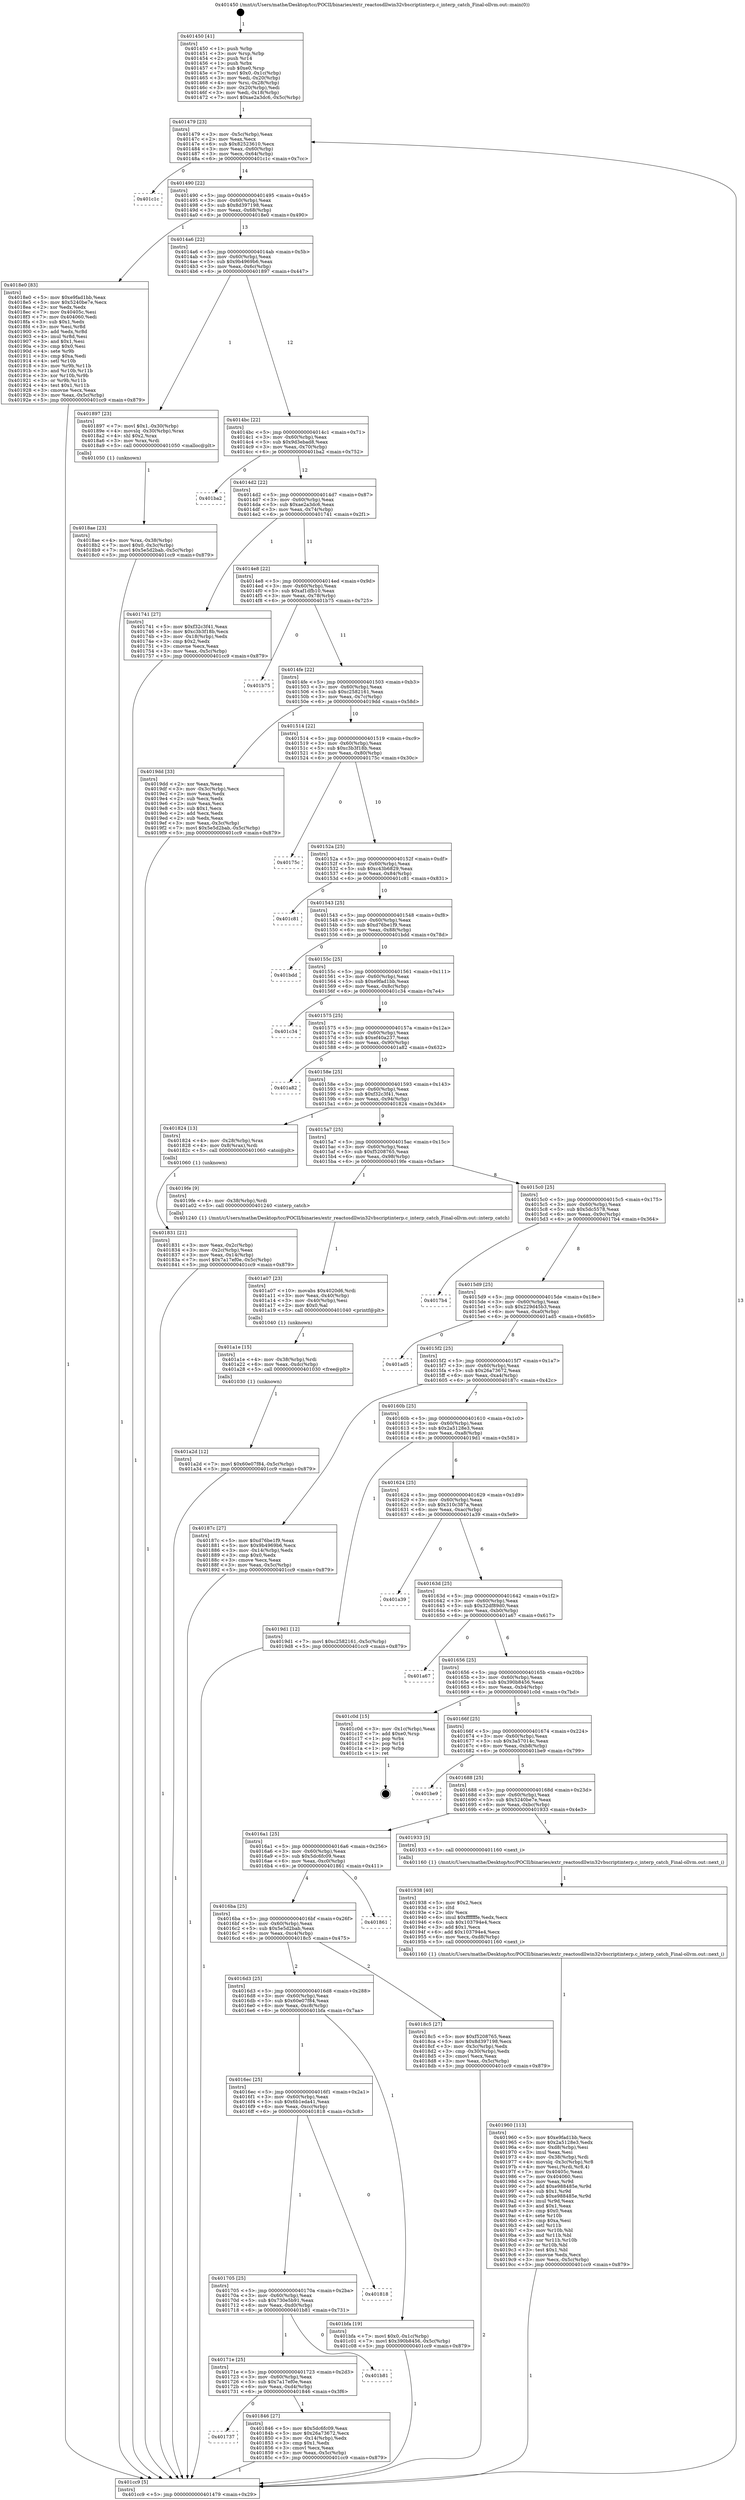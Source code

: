 digraph "0x401450" {
  label = "0x401450 (/mnt/c/Users/mathe/Desktop/tcc/POCII/binaries/extr_reactosdllwin32vbscriptinterp.c_interp_catch_Final-ollvm.out::main(0))"
  labelloc = "t"
  node[shape=record]

  Entry [label="",width=0.3,height=0.3,shape=circle,fillcolor=black,style=filled]
  "0x401479" [label="{
     0x401479 [23]\l
     | [instrs]\l
     &nbsp;&nbsp;0x401479 \<+3\>: mov -0x5c(%rbp),%eax\l
     &nbsp;&nbsp;0x40147c \<+2\>: mov %eax,%ecx\l
     &nbsp;&nbsp;0x40147e \<+6\>: sub $0x82523610,%ecx\l
     &nbsp;&nbsp;0x401484 \<+3\>: mov %eax,-0x60(%rbp)\l
     &nbsp;&nbsp;0x401487 \<+3\>: mov %ecx,-0x64(%rbp)\l
     &nbsp;&nbsp;0x40148a \<+6\>: je 0000000000401c1c \<main+0x7cc\>\l
  }"]
  "0x401c1c" [label="{
     0x401c1c\l
  }", style=dashed]
  "0x401490" [label="{
     0x401490 [22]\l
     | [instrs]\l
     &nbsp;&nbsp;0x401490 \<+5\>: jmp 0000000000401495 \<main+0x45\>\l
     &nbsp;&nbsp;0x401495 \<+3\>: mov -0x60(%rbp),%eax\l
     &nbsp;&nbsp;0x401498 \<+5\>: sub $0x8d397198,%eax\l
     &nbsp;&nbsp;0x40149d \<+3\>: mov %eax,-0x68(%rbp)\l
     &nbsp;&nbsp;0x4014a0 \<+6\>: je 00000000004018e0 \<main+0x490\>\l
  }"]
  Exit [label="",width=0.3,height=0.3,shape=circle,fillcolor=black,style=filled,peripheries=2]
  "0x4018e0" [label="{
     0x4018e0 [83]\l
     | [instrs]\l
     &nbsp;&nbsp;0x4018e0 \<+5\>: mov $0xe9fad1bb,%eax\l
     &nbsp;&nbsp;0x4018e5 \<+5\>: mov $0x5240be7e,%ecx\l
     &nbsp;&nbsp;0x4018ea \<+2\>: xor %edx,%edx\l
     &nbsp;&nbsp;0x4018ec \<+7\>: mov 0x40405c,%esi\l
     &nbsp;&nbsp;0x4018f3 \<+7\>: mov 0x404060,%edi\l
     &nbsp;&nbsp;0x4018fa \<+3\>: sub $0x1,%edx\l
     &nbsp;&nbsp;0x4018fd \<+3\>: mov %esi,%r8d\l
     &nbsp;&nbsp;0x401900 \<+3\>: add %edx,%r8d\l
     &nbsp;&nbsp;0x401903 \<+4\>: imul %r8d,%esi\l
     &nbsp;&nbsp;0x401907 \<+3\>: and $0x1,%esi\l
     &nbsp;&nbsp;0x40190a \<+3\>: cmp $0x0,%esi\l
     &nbsp;&nbsp;0x40190d \<+4\>: sete %r9b\l
     &nbsp;&nbsp;0x401911 \<+3\>: cmp $0xa,%edi\l
     &nbsp;&nbsp;0x401914 \<+4\>: setl %r10b\l
     &nbsp;&nbsp;0x401918 \<+3\>: mov %r9b,%r11b\l
     &nbsp;&nbsp;0x40191b \<+3\>: and %r10b,%r11b\l
     &nbsp;&nbsp;0x40191e \<+3\>: xor %r10b,%r9b\l
     &nbsp;&nbsp;0x401921 \<+3\>: or %r9b,%r11b\l
     &nbsp;&nbsp;0x401924 \<+4\>: test $0x1,%r11b\l
     &nbsp;&nbsp;0x401928 \<+3\>: cmovne %ecx,%eax\l
     &nbsp;&nbsp;0x40192b \<+3\>: mov %eax,-0x5c(%rbp)\l
     &nbsp;&nbsp;0x40192e \<+5\>: jmp 0000000000401cc9 \<main+0x879\>\l
  }"]
  "0x4014a6" [label="{
     0x4014a6 [22]\l
     | [instrs]\l
     &nbsp;&nbsp;0x4014a6 \<+5\>: jmp 00000000004014ab \<main+0x5b\>\l
     &nbsp;&nbsp;0x4014ab \<+3\>: mov -0x60(%rbp),%eax\l
     &nbsp;&nbsp;0x4014ae \<+5\>: sub $0x9b4969b6,%eax\l
     &nbsp;&nbsp;0x4014b3 \<+3\>: mov %eax,-0x6c(%rbp)\l
     &nbsp;&nbsp;0x4014b6 \<+6\>: je 0000000000401897 \<main+0x447\>\l
  }"]
  "0x401a2d" [label="{
     0x401a2d [12]\l
     | [instrs]\l
     &nbsp;&nbsp;0x401a2d \<+7\>: movl $0x60e07f84,-0x5c(%rbp)\l
     &nbsp;&nbsp;0x401a34 \<+5\>: jmp 0000000000401cc9 \<main+0x879\>\l
  }"]
  "0x401897" [label="{
     0x401897 [23]\l
     | [instrs]\l
     &nbsp;&nbsp;0x401897 \<+7\>: movl $0x1,-0x30(%rbp)\l
     &nbsp;&nbsp;0x40189e \<+4\>: movslq -0x30(%rbp),%rax\l
     &nbsp;&nbsp;0x4018a2 \<+4\>: shl $0x2,%rax\l
     &nbsp;&nbsp;0x4018a6 \<+3\>: mov %rax,%rdi\l
     &nbsp;&nbsp;0x4018a9 \<+5\>: call 0000000000401050 \<malloc@plt\>\l
     | [calls]\l
     &nbsp;&nbsp;0x401050 \{1\} (unknown)\l
  }"]
  "0x4014bc" [label="{
     0x4014bc [22]\l
     | [instrs]\l
     &nbsp;&nbsp;0x4014bc \<+5\>: jmp 00000000004014c1 \<main+0x71\>\l
     &nbsp;&nbsp;0x4014c1 \<+3\>: mov -0x60(%rbp),%eax\l
     &nbsp;&nbsp;0x4014c4 \<+5\>: sub $0x9d3ebad8,%eax\l
     &nbsp;&nbsp;0x4014c9 \<+3\>: mov %eax,-0x70(%rbp)\l
     &nbsp;&nbsp;0x4014cc \<+6\>: je 0000000000401ba2 \<main+0x752\>\l
  }"]
  "0x401a1e" [label="{
     0x401a1e [15]\l
     | [instrs]\l
     &nbsp;&nbsp;0x401a1e \<+4\>: mov -0x38(%rbp),%rdi\l
     &nbsp;&nbsp;0x401a22 \<+6\>: mov %eax,-0xdc(%rbp)\l
     &nbsp;&nbsp;0x401a28 \<+5\>: call 0000000000401030 \<free@plt\>\l
     | [calls]\l
     &nbsp;&nbsp;0x401030 \{1\} (unknown)\l
  }"]
  "0x401ba2" [label="{
     0x401ba2\l
  }", style=dashed]
  "0x4014d2" [label="{
     0x4014d2 [22]\l
     | [instrs]\l
     &nbsp;&nbsp;0x4014d2 \<+5\>: jmp 00000000004014d7 \<main+0x87\>\l
     &nbsp;&nbsp;0x4014d7 \<+3\>: mov -0x60(%rbp),%eax\l
     &nbsp;&nbsp;0x4014da \<+5\>: sub $0xae2a3dc6,%eax\l
     &nbsp;&nbsp;0x4014df \<+3\>: mov %eax,-0x74(%rbp)\l
     &nbsp;&nbsp;0x4014e2 \<+6\>: je 0000000000401741 \<main+0x2f1\>\l
  }"]
  "0x401a07" [label="{
     0x401a07 [23]\l
     | [instrs]\l
     &nbsp;&nbsp;0x401a07 \<+10\>: movabs $0x4020d6,%rdi\l
     &nbsp;&nbsp;0x401a11 \<+3\>: mov %eax,-0x40(%rbp)\l
     &nbsp;&nbsp;0x401a14 \<+3\>: mov -0x40(%rbp),%esi\l
     &nbsp;&nbsp;0x401a17 \<+2\>: mov $0x0,%al\l
     &nbsp;&nbsp;0x401a19 \<+5\>: call 0000000000401040 \<printf@plt\>\l
     | [calls]\l
     &nbsp;&nbsp;0x401040 \{1\} (unknown)\l
  }"]
  "0x401741" [label="{
     0x401741 [27]\l
     | [instrs]\l
     &nbsp;&nbsp;0x401741 \<+5\>: mov $0xf32c3f41,%eax\l
     &nbsp;&nbsp;0x401746 \<+5\>: mov $0xc3b3f18b,%ecx\l
     &nbsp;&nbsp;0x40174b \<+3\>: mov -0x18(%rbp),%edx\l
     &nbsp;&nbsp;0x40174e \<+3\>: cmp $0x2,%edx\l
     &nbsp;&nbsp;0x401751 \<+3\>: cmovne %ecx,%eax\l
     &nbsp;&nbsp;0x401754 \<+3\>: mov %eax,-0x5c(%rbp)\l
     &nbsp;&nbsp;0x401757 \<+5\>: jmp 0000000000401cc9 \<main+0x879\>\l
  }"]
  "0x4014e8" [label="{
     0x4014e8 [22]\l
     | [instrs]\l
     &nbsp;&nbsp;0x4014e8 \<+5\>: jmp 00000000004014ed \<main+0x9d\>\l
     &nbsp;&nbsp;0x4014ed \<+3\>: mov -0x60(%rbp),%eax\l
     &nbsp;&nbsp;0x4014f0 \<+5\>: sub $0xaf1dfb10,%eax\l
     &nbsp;&nbsp;0x4014f5 \<+3\>: mov %eax,-0x78(%rbp)\l
     &nbsp;&nbsp;0x4014f8 \<+6\>: je 0000000000401b75 \<main+0x725\>\l
  }"]
  "0x401cc9" [label="{
     0x401cc9 [5]\l
     | [instrs]\l
     &nbsp;&nbsp;0x401cc9 \<+5\>: jmp 0000000000401479 \<main+0x29\>\l
  }"]
  "0x401450" [label="{
     0x401450 [41]\l
     | [instrs]\l
     &nbsp;&nbsp;0x401450 \<+1\>: push %rbp\l
     &nbsp;&nbsp;0x401451 \<+3\>: mov %rsp,%rbp\l
     &nbsp;&nbsp;0x401454 \<+2\>: push %r14\l
     &nbsp;&nbsp;0x401456 \<+1\>: push %rbx\l
     &nbsp;&nbsp;0x401457 \<+7\>: sub $0xe0,%rsp\l
     &nbsp;&nbsp;0x40145e \<+7\>: movl $0x0,-0x1c(%rbp)\l
     &nbsp;&nbsp;0x401465 \<+3\>: mov %edi,-0x20(%rbp)\l
     &nbsp;&nbsp;0x401468 \<+4\>: mov %rsi,-0x28(%rbp)\l
     &nbsp;&nbsp;0x40146c \<+3\>: mov -0x20(%rbp),%edi\l
     &nbsp;&nbsp;0x40146f \<+3\>: mov %edi,-0x18(%rbp)\l
     &nbsp;&nbsp;0x401472 \<+7\>: movl $0xae2a3dc6,-0x5c(%rbp)\l
  }"]
  "0x401960" [label="{
     0x401960 [113]\l
     | [instrs]\l
     &nbsp;&nbsp;0x401960 \<+5\>: mov $0xe9fad1bb,%ecx\l
     &nbsp;&nbsp;0x401965 \<+5\>: mov $0x2a5128e3,%edx\l
     &nbsp;&nbsp;0x40196a \<+6\>: mov -0xd8(%rbp),%esi\l
     &nbsp;&nbsp;0x401970 \<+3\>: imul %eax,%esi\l
     &nbsp;&nbsp;0x401973 \<+4\>: mov -0x38(%rbp),%rdi\l
     &nbsp;&nbsp;0x401977 \<+4\>: movslq -0x3c(%rbp),%r8\l
     &nbsp;&nbsp;0x40197b \<+4\>: mov %esi,(%rdi,%r8,4)\l
     &nbsp;&nbsp;0x40197f \<+7\>: mov 0x40405c,%eax\l
     &nbsp;&nbsp;0x401986 \<+7\>: mov 0x404060,%esi\l
     &nbsp;&nbsp;0x40198d \<+3\>: mov %eax,%r9d\l
     &nbsp;&nbsp;0x401990 \<+7\>: add $0xe988485e,%r9d\l
     &nbsp;&nbsp;0x401997 \<+4\>: sub $0x1,%r9d\l
     &nbsp;&nbsp;0x40199b \<+7\>: sub $0xe988485e,%r9d\l
     &nbsp;&nbsp;0x4019a2 \<+4\>: imul %r9d,%eax\l
     &nbsp;&nbsp;0x4019a6 \<+3\>: and $0x1,%eax\l
     &nbsp;&nbsp;0x4019a9 \<+3\>: cmp $0x0,%eax\l
     &nbsp;&nbsp;0x4019ac \<+4\>: sete %r10b\l
     &nbsp;&nbsp;0x4019b0 \<+3\>: cmp $0xa,%esi\l
     &nbsp;&nbsp;0x4019b3 \<+4\>: setl %r11b\l
     &nbsp;&nbsp;0x4019b7 \<+3\>: mov %r10b,%bl\l
     &nbsp;&nbsp;0x4019ba \<+3\>: and %r11b,%bl\l
     &nbsp;&nbsp;0x4019bd \<+3\>: xor %r11b,%r10b\l
     &nbsp;&nbsp;0x4019c0 \<+3\>: or %r10b,%bl\l
     &nbsp;&nbsp;0x4019c3 \<+3\>: test $0x1,%bl\l
     &nbsp;&nbsp;0x4019c6 \<+3\>: cmovne %edx,%ecx\l
     &nbsp;&nbsp;0x4019c9 \<+3\>: mov %ecx,-0x5c(%rbp)\l
     &nbsp;&nbsp;0x4019cc \<+5\>: jmp 0000000000401cc9 \<main+0x879\>\l
  }"]
  "0x401b75" [label="{
     0x401b75\l
  }", style=dashed]
  "0x4014fe" [label="{
     0x4014fe [22]\l
     | [instrs]\l
     &nbsp;&nbsp;0x4014fe \<+5\>: jmp 0000000000401503 \<main+0xb3\>\l
     &nbsp;&nbsp;0x401503 \<+3\>: mov -0x60(%rbp),%eax\l
     &nbsp;&nbsp;0x401506 \<+5\>: sub $0xc2582161,%eax\l
     &nbsp;&nbsp;0x40150b \<+3\>: mov %eax,-0x7c(%rbp)\l
     &nbsp;&nbsp;0x40150e \<+6\>: je 00000000004019dd \<main+0x58d\>\l
  }"]
  "0x401938" [label="{
     0x401938 [40]\l
     | [instrs]\l
     &nbsp;&nbsp;0x401938 \<+5\>: mov $0x2,%ecx\l
     &nbsp;&nbsp;0x40193d \<+1\>: cltd\l
     &nbsp;&nbsp;0x40193e \<+2\>: idiv %ecx\l
     &nbsp;&nbsp;0x401940 \<+6\>: imul $0xfffffffe,%edx,%ecx\l
     &nbsp;&nbsp;0x401946 \<+6\>: sub $0x103794e4,%ecx\l
     &nbsp;&nbsp;0x40194c \<+3\>: add $0x1,%ecx\l
     &nbsp;&nbsp;0x40194f \<+6\>: add $0x103794e4,%ecx\l
     &nbsp;&nbsp;0x401955 \<+6\>: mov %ecx,-0xd8(%rbp)\l
     &nbsp;&nbsp;0x40195b \<+5\>: call 0000000000401160 \<next_i\>\l
     | [calls]\l
     &nbsp;&nbsp;0x401160 \{1\} (/mnt/c/Users/mathe/Desktop/tcc/POCII/binaries/extr_reactosdllwin32vbscriptinterp.c_interp_catch_Final-ollvm.out::next_i)\l
  }"]
  "0x4019dd" [label="{
     0x4019dd [33]\l
     | [instrs]\l
     &nbsp;&nbsp;0x4019dd \<+2\>: xor %eax,%eax\l
     &nbsp;&nbsp;0x4019df \<+3\>: mov -0x3c(%rbp),%ecx\l
     &nbsp;&nbsp;0x4019e2 \<+2\>: mov %eax,%edx\l
     &nbsp;&nbsp;0x4019e4 \<+2\>: sub %ecx,%edx\l
     &nbsp;&nbsp;0x4019e6 \<+2\>: mov %eax,%ecx\l
     &nbsp;&nbsp;0x4019e8 \<+3\>: sub $0x1,%ecx\l
     &nbsp;&nbsp;0x4019eb \<+2\>: add %ecx,%edx\l
     &nbsp;&nbsp;0x4019ed \<+2\>: sub %edx,%eax\l
     &nbsp;&nbsp;0x4019ef \<+3\>: mov %eax,-0x3c(%rbp)\l
     &nbsp;&nbsp;0x4019f2 \<+7\>: movl $0x5e5d2bab,-0x5c(%rbp)\l
     &nbsp;&nbsp;0x4019f9 \<+5\>: jmp 0000000000401cc9 \<main+0x879\>\l
  }"]
  "0x401514" [label="{
     0x401514 [22]\l
     | [instrs]\l
     &nbsp;&nbsp;0x401514 \<+5\>: jmp 0000000000401519 \<main+0xc9\>\l
     &nbsp;&nbsp;0x401519 \<+3\>: mov -0x60(%rbp),%eax\l
     &nbsp;&nbsp;0x40151c \<+5\>: sub $0xc3b3f18b,%eax\l
     &nbsp;&nbsp;0x401521 \<+3\>: mov %eax,-0x80(%rbp)\l
     &nbsp;&nbsp;0x401524 \<+6\>: je 000000000040175c \<main+0x30c\>\l
  }"]
  "0x4018ae" [label="{
     0x4018ae [23]\l
     | [instrs]\l
     &nbsp;&nbsp;0x4018ae \<+4\>: mov %rax,-0x38(%rbp)\l
     &nbsp;&nbsp;0x4018b2 \<+7\>: movl $0x0,-0x3c(%rbp)\l
     &nbsp;&nbsp;0x4018b9 \<+7\>: movl $0x5e5d2bab,-0x5c(%rbp)\l
     &nbsp;&nbsp;0x4018c0 \<+5\>: jmp 0000000000401cc9 \<main+0x879\>\l
  }"]
  "0x40175c" [label="{
     0x40175c\l
  }", style=dashed]
  "0x40152a" [label="{
     0x40152a [25]\l
     | [instrs]\l
     &nbsp;&nbsp;0x40152a \<+5\>: jmp 000000000040152f \<main+0xdf\>\l
     &nbsp;&nbsp;0x40152f \<+3\>: mov -0x60(%rbp),%eax\l
     &nbsp;&nbsp;0x401532 \<+5\>: sub $0xc43b6829,%eax\l
     &nbsp;&nbsp;0x401537 \<+6\>: mov %eax,-0x84(%rbp)\l
     &nbsp;&nbsp;0x40153d \<+6\>: je 0000000000401c81 \<main+0x831\>\l
  }"]
  "0x401737" [label="{
     0x401737\l
  }", style=dashed]
  "0x401c81" [label="{
     0x401c81\l
  }", style=dashed]
  "0x401543" [label="{
     0x401543 [25]\l
     | [instrs]\l
     &nbsp;&nbsp;0x401543 \<+5\>: jmp 0000000000401548 \<main+0xf8\>\l
     &nbsp;&nbsp;0x401548 \<+3\>: mov -0x60(%rbp),%eax\l
     &nbsp;&nbsp;0x40154b \<+5\>: sub $0xd76be1f9,%eax\l
     &nbsp;&nbsp;0x401550 \<+6\>: mov %eax,-0x88(%rbp)\l
     &nbsp;&nbsp;0x401556 \<+6\>: je 0000000000401bdd \<main+0x78d\>\l
  }"]
  "0x401846" [label="{
     0x401846 [27]\l
     | [instrs]\l
     &nbsp;&nbsp;0x401846 \<+5\>: mov $0x5dc6fc09,%eax\l
     &nbsp;&nbsp;0x40184b \<+5\>: mov $0x26a73672,%ecx\l
     &nbsp;&nbsp;0x401850 \<+3\>: mov -0x14(%rbp),%edx\l
     &nbsp;&nbsp;0x401853 \<+3\>: cmp $0x1,%edx\l
     &nbsp;&nbsp;0x401856 \<+3\>: cmovl %ecx,%eax\l
     &nbsp;&nbsp;0x401859 \<+3\>: mov %eax,-0x5c(%rbp)\l
     &nbsp;&nbsp;0x40185c \<+5\>: jmp 0000000000401cc9 \<main+0x879\>\l
  }"]
  "0x401bdd" [label="{
     0x401bdd\l
  }", style=dashed]
  "0x40155c" [label="{
     0x40155c [25]\l
     | [instrs]\l
     &nbsp;&nbsp;0x40155c \<+5\>: jmp 0000000000401561 \<main+0x111\>\l
     &nbsp;&nbsp;0x401561 \<+3\>: mov -0x60(%rbp),%eax\l
     &nbsp;&nbsp;0x401564 \<+5\>: sub $0xe9fad1bb,%eax\l
     &nbsp;&nbsp;0x401569 \<+6\>: mov %eax,-0x8c(%rbp)\l
     &nbsp;&nbsp;0x40156f \<+6\>: je 0000000000401c34 \<main+0x7e4\>\l
  }"]
  "0x40171e" [label="{
     0x40171e [25]\l
     | [instrs]\l
     &nbsp;&nbsp;0x40171e \<+5\>: jmp 0000000000401723 \<main+0x2d3\>\l
     &nbsp;&nbsp;0x401723 \<+3\>: mov -0x60(%rbp),%eax\l
     &nbsp;&nbsp;0x401726 \<+5\>: sub $0x7a17ef0e,%eax\l
     &nbsp;&nbsp;0x40172b \<+6\>: mov %eax,-0xd4(%rbp)\l
     &nbsp;&nbsp;0x401731 \<+6\>: je 0000000000401846 \<main+0x3f6\>\l
  }"]
  "0x401c34" [label="{
     0x401c34\l
  }", style=dashed]
  "0x401575" [label="{
     0x401575 [25]\l
     | [instrs]\l
     &nbsp;&nbsp;0x401575 \<+5\>: jmp 000000000040157a \<main+0x12a\>\l
     &nbsp;&nbsp;0x40157a \<+3\>: mov -0x60(%rbp),%eax\l
     &nbsp;&nbsp;0x40157d \<+5\>: sub $0xef40a237,%eax\l
     &nbsp;&nbsp;0x401582 \<+6\>: mov %eax,-0x90(%rbp)\l
     &nbsp;&nbsp;0x401588 \<+6\>: je 0000000000401a82 \<main+0x632\>\l
  }"]
  "0x401b81" [label="{
     0x401b81\l
  }", style=dashed]
  "0x401a82" [label="{
     0x401a82\l
  }", style=dashed]
  "0x40158e" [label="{
     0x40158e [25]\l
     | [instrs]\l
     &nbsp;&nbsp;0x40158e \<+5\>: jmp 0000000000401593 \<main+0x143\>\l
     &nbsp;&nbsp;0x401593 \<+3\>: mov -0x60(%rbp),%eax\l
     &nbsp;&nbsp;0x401596 \<+5\>: sub $0xf32c3f41,%eax\l
     &nbsp;&nbsp;0x40159b \<+6\>: mov %eax,-0x94(%rbp)\l
     &nbsp;&nbsp;0x4015a1 \<+6\>: je 0000000000401824 \<main+0x3d4\>\l
  }"]
  "0x401705" [label="{
     0x401705 [25]\l
     | [instrs]\l
     &nbsp;&nbsp;0x401705 \<+5\>: jmp 000000000040170a \<main+0x2ba\>\l
     &nbsp;&nbsp;0x40170a \<+3\>: mov -0x60(%rbp),%eax\l
     &nbsp;&nbsp;0x40170d \<+5\>: sub $0x730e5b91,%eax\l
     &nbsp;&nbsp;0x401712 \<+6\>: mov %eax,-0xd0(%rbp)\l
     &nbsp;&nbsp;0x401718 \<+6\>: je 0000000000401b81 \<main+0x731\>\l
  }"]
  "0x401824" [label="{
     0x401824 [13]\l
     | [instrs]\l
     &nbsp;&nbsp;0x401824 \<+4\>: mov -0x28(%rbp),%rax\l
     &nbsp;&nbsp;0x401828 \<+4\>: mov 0x8(%rax),%rdi\l
     &nbsp;&nbsp;0x40182c \<+5\>: call 0000000000401060 \<atoi@plt\>\l
     | [calls]\l
     &nbsp;&nbsp;0x401060 \{1\} (unknown)\l
  }"]
  "0x4015a7" [label="{
     0x4015a7 [25]\l
     | [instrs]\l
     &nbsp;&nbsp;0x4015a7 \<+5\>: jmp 00000000004015ac \<main+0x15c\>\l
     &nbsp;&nbsp;0x4015ac \<+3\>: mov -0x60(%rbp),%eax\l
     &nbsp;&nbsp;0x4015af \<+5\>: sub $0xf5208765,%eax\l
     &nbsp;&nbsp;0x4015b4 \<+6\>: mov %eax,-0x98(%rbp)\l
     &nbsp;&nbsp;0x4015ba \<+6\>: je 00000000004019fe \<main+0x5ae\>\l
  }"]
  "0x401831" [label="{
     0x401831 [21]\l
     | [instrs]\l
     &nbsp;&nbsp;0x401831 \<+3\>: mov %eax,-0x2c(%rbp)\l
     &nbsp;&nbsp;0x401834 \<+3\>: mov -0x2c(%rbp),%eax\l
     &nbsp;&nbsp;0x401837 \<+3\>: mov %eax,-0x14(%rbp)\l
     &nbsp;&nbsp;0x40183a \<+7\>: movl $0x7a17ef0e,-0x5c(%rbp)\l
     &nbsp;&nbsp;0x401841 \<+5\>: jmp 0000000000401cc9 \<main+0x879\>\l
  }"]
  "0x401818" [label="{
     0x401818\l
  }", style=dashed]
  "0x4019fe" [label="{
     0x4019fe [9]\l
     | [instrs]\l
     &nbsp;&nbsp;0x4019fe \<+4\>: mov -0x38(%rbp),%rdi\l
     &nbsp;&nbsp;0x401a02 \<+5\>: call 0000000000401240 \<interp_catch\>\l
     | [calls]\l
     &nbsp;&nbsp;0x401240 \{1\} (/mnt/c/Users/mathe/Desktop/tcc/POCII/binaries/extr_reactosdllwin32vbscriptinterp.c_interp_catch_Final-ollvm.out::interp_catch)\l
  }"]
  "0x4015c0" [label="{
     0x4015c0 [25]\l
     | [instrs]\l
     &nbsp;&nbsp;0x4015c0 \<+5\>: jmp 00000000004015c5 \<main+0x175\>\l
     &nbsp;&nbsp;0x4015c5 \<+3\>: mov -0x60(%rbp),%eax\l
     &nbsp;&nbsp;0x4015c8 \<+5\>: sub $0x5dc5578,%eax\l
     &nbsp;&nbsp;0x4015cd \<+6\>: mov %eax,-0x9c(%rbp)\l
     &nbsp;&nbsp;0x4015d3 \<+6\>: je 00000000004017b4 \<main+0x364\>\l
  }"]
  "0x4016ec" [label="{
     0x4016ec [25]\l
     | [instrs]\l
     &nbsp;&nbsp;0x4016ec \<+5\>: jmp 00000000004016f1 \<main+0x2a1\>\l
     &nbsp;&nbsp;0x4016f1 \<+3\>: mov -0x60(%rbp),%eax\l
     &nbsp;&nbsp;0x4016f4 \<+5\>: sub $0x6b1eda41,%eax\l
     &nbsp;&nbsp;0x4016f9 \<+6\>: mov %eax,-0xcc(%rbp)\l
     &nbsp;&nbsp;0x4016ff \<+6\>: je 0000000000401818 \<main+0x3c8\>\l
  }"]
  "0x4017b4" [label="{
     0x4017b4\l
  }", style=dashed]
  "0x4015d9" [label="{
     0x4015d9 [25]\l
     | [instrs]\l
     &nbsp;&nbsp;0x4015d9 \<+5\>: jmp 00000000004015de \<main+0x18e\>\l
     &nbsp;&nbsp;0x4015de \<+3\>: mov -0x60(%rbp),%eax\l
     &nbsp;&nbsp;0x4015e1 \<+5\>: sub $0x229d45b3,%eax\l
     &nbsp;&nbsp;0x4015e6 \<+6\>: mov %eax,-0xa0(%rbp)\l
     &nbsp;&nbsp;0x4015ec \<+6\>: je 0000000000401ad5 \<main+0x685\>\l
  }"]
  "0x401bfa" [label="{
     0x401bfa [19]\l
     | [instrs]\l
     &nbsp;&nbsp;0x401bfa \<+7\>: movl $0x0,-0x1c(%rbp)\l
     &nbsp;&nbsp;0x401c01 \<+7\>: movl $0x390b8456,-0x5c(%rbp)\l
     &nbsp;&nbsp;0x401c08 \<+5\>: jmp 0000000000401cc9 \<main+0x879\>\l
  }"]
  "0x401ad5" [label="{
     0x401ad5\l
  }", style=dashed]
  "0x4015f2" [label="{
     0x4015f2 [25]\l
     | [instrs]\l
     &nbsp;&nbsp;0x4015f2 \<+5\>: jmp 00000000004015f7 \<main+0x1a7\>\l
     &nbsp;&nbsp;0x4015f7 \<+3\>: mov -0x60(%rbp),%eax\l
     &nbsp;&nbsp;0x4015fa \<+5\>: sub $0x26a73672,%eax\l
     &nbsp;&nbsp;0x4015ff \<+6\>: mov %eax,-0xa4(%rbp)\l
     &nbsp;&nbsp;0x401605 \<+6\>: je 000000000040187c \<main+0x42c\>\l
  }"]
  "0x4016d3" [label="{
     0x4016d3 [25]\l
     | [instrs]\l
     &nbsp;&nbsp;0x4016d3 \<+5\>: jmp 00000000004016d8 \<main+0x288\>\l
     &nbsp;&nbsp;0x4016d8 \<+3\>: mov -0x60(%rbp),%eax\l
     &nbsp;&nbsp;0x4016db \<+5\>: sub $0x60e07f84,%eax\l
     &nbsp;&nbsp;0x4016e0 \<+6\>: mov %eax,-0xc8(%rbp)\l
     &nbsp;&nbsp;0x4016e6 \<+6\>: je 0000000000401bfa \<main+0x7aa\>\l
  }"]
  "0x40187c" [label="{
     0x40187c [27]\l
     | [instrs]\l
     &nbsp;&nbsp;0x40187c \<+5\>: mov $0xd76be1f9,%eax\l
     &nbsp;&nbsp;0x401881 \<+5\>: mov $0x9b4969b6,%ecx\l
     &nbsp;&nbsp;0x401886 \<+3\>: mov -0x14(%rbp),%edx\l
     &nbsp;&nbsp;0x401889 \<+3\>: cmp $0x0,%edx\l
     &nbsp;&nbsp;0x40188c \<+3\>: cmove %ecx,%eax\l
     &nbsp;&nbsp;0x40188f \<+3\>: mov %eax,-0x5c(%rbp)\l
     &nbsp;&nbsp;0x401892 \<+5\>: jmp 0000000000401cc9 \<main+0x879\>\l
  }"]
  "0x40160b" [label="{
     0x40160b [25]\l
     | [instrs]\l
     &nbsp;&nbsp;0x40160b \<+5\>: jmp 0000000000401610 \<main+0x1c0\>\l
     &nbsp;&nbsp;0x401610 \<+3\>: mov -0x60(%rbp),%eax\l
     &nbsp;&nbsp;0x401613 \<+5\>: sub $0x2a5128e3,%eax\l
     &nbsp;&nbsp;0x401618 \<+6\>: mov %eax,-0xa8(%rbp)\l
     &nbsp;&nbsp;0x40161e \<+6\>: je 00000000004019d1 \<main+0x581\>\l
  }"]
  "0x4018c5" [label="{
     0x4018c5 [27]\l
     | [instrs]\l
     &nbsp;&nbsp;0x4018c5 \<+5\>: mov $0xf5208765,%eax\l
     &nbsp;&nbsp;0x4018ca \<+5\>: mov $0x8d397198,%ecx\l
     &nbsp;&nbsp;0x4018cf \<+3\>: mov -0x3c(%rbp),%edx\l
     &nbsp;&nbsp;0x4018d2 \<+3\>: cmp -0x30(%rbp),%edx\l
     &nbsp;&nbsp;0x4018d5 \<+3\>: cmovl %ecx,%eax\l
     &nbsp;&nbsp;0x4018d8 \<+3\>: mov %eax,-0x5c(%rbp)\l
     &nbsp;&nbsp;0x4018db \<+5\>: jmp 0000000000401cc9 \<main+0x879\>\l
  }"]
  "0x4019d1" [label="{
     0x4019d1 [12]\l
     | [instrs]\l
     &nbsp;&nbsp;0x4019d1 \<+7\>: movl $0xc2582161,-0x5c(%rbp)\l
     &nbsp;&nbsp;0x4019d8 \<+5\>: jmp 0000000000401cc9 \<main+0x879\>\l
  }"]
  "0x401624" [label="{
     0x401624 [25]\l
     | [instrs]\l
     &nbsp;&nbsp;0x401624 \<+5\>: jmp 0000000000401629 \<main+0x1d9\>\l
     &nbsp;&nbsp;0x401629 \<+3\>: mov -0x60(%rbp),%eax\l
     &nbsp;&nbsp;0x40162c \<+5\>: sub $0x310c387a,%eax\l
     &nbsp;&nbsp;0x401631 \<+6\>: mov %eax,-0xac(%rbp)\l
     &nbsp;&nbsp;0x401637 \<+6\>: je 0000000000401a39 \<main+0x5e9\>\l
  }"]
  "0x4016ba" [label="{
     0x4016ba [25]\l
     | [instrs]\l
     &nbsp;&nbsp;0x4016ba \<+5\>: jmp 00000000004016bf \<main+0x26f\>\l
     &nbsp;&nbsp;0x4016bf \<+3\>: mov -0x60(%rbp),%eax\l
     &nbsp;&nbsp;0x4016c2 \<+5\>: sub $0x5e5d2bab,%eax\l
     &nbsp;&nbsp;0x4016c7 \<+6\>: mov %eax,-0xc4(%rbp)\l
     &nbsp;&nbsp;0x4016cd \<+6\>: je 00000000004018c5 \<main+0x475\>\l
  }"]
  "0x401a39" [label="{
     0x401a39\l
  }", style=dashed]
  "0x40163d" [label="{
     0x40163d [25]\l
     | [instrs]\l
     &nbsp;&nbsp;0x40163d \<+5\>: jmp 0000000000401642 \<main+0x1f2\>\l
     &nbsp;&nbsp;0x401642 \<+3\>: mov -0x60(%rbp),%eax\l
     &nbsp;&nbsp;0x401645 \<+5\>: sub $0x32df89d0,%eax\l
     &nbsp;&nbsp;0x40164a \<+6\>: mov %eax,-0xb0(%rbp)\l
     &nbsp;&nbsp;0x401650 \<+6\>: je 0000000000401a67 \<main+0x617\>\l
  }"]
  "0x401861" [label="{
     0x401861\l
  }", style=dashed]
  "0x401a67" [label="{
     0x401a67\l
  }", style=dashed]
  "0x401656" [label="{
     0x401656 [25]\l
     | [instrs]\l
     &nbsp;&nbsp;0x401656 \<+5\>: jmp 000000000040165b \<main+0x20b\>\l
     &nbsp;&nbsp;0x40165b \<+3\>: mov -0x60(%rbp),%eax\l
     &nbsp;&nbsp;0x40165e \<+5\>: sub $0x390b8456,%eax\l
     &nbsp;&nbsp;0x401663 \<+6\>: mov %eax,-0xb4(%rbp)\l
     &nbsp;&nbsp;0x401669 \<+6\>: je 0000000000401c0d \<main+0x7bd\>\l
  }"]
  "0x4016a1" [label="{
     0x4016a1 [25]\l
     | [instrs]\l
     &nbsp;&nbsp;0x4016a1 \<+5\>: jmp 00000000004016a6 \<main+0x256\>\l
     &nbsp;&nbsp;0x4016a6 \<+3\>: mov -0x60(%rbp),%eax\l
     &nbsp;&nbsp;0x4016a9 \<+5\>: sub $0x5dc6fc09,%eax\l
     &nbsp;&nbsp;0x4016ae \<+6\>: mov %eax,-0xc0(%rbp)\l
     &nbsp;&nbsp;0x4016b4 \<+6\>: je 0000000000401861 \<main+0x411\>\l
  }"]
  "0x401c0d" [label="{
     0x401c0d [15]\l
     | [instrs]\l
     &nbsp;&nbsp;0x401c0d \<+3\>: mov -0x1c(%rbp),%eax\l
     &nbsp;&nbsp;0x401c10 \<+7\>: add $0xe0,%rsp\l
     &nbsp;&nbsp;0x401c17 \<+1\>: pop %rbx\l
     &nbsp;&nbsp;0x401c18 \<+2\>: pop %r14\l
     &nbsp;&nbsp;0x401c1a \<+1\>: pop %rbp\l
     &nbsp;&nbsp;0x401c1b \<+1\>: ret\l
  }"]
  "0x40166f" [label="{
     0x40166f [25]\l
     | [instrs]\l
     &nbsp;&nbsp;0x40166f \<+5\>: jmp 0000000000401674 \<main+0x224\>\l
     &nbsp;&nbsp;0x401674 \<+3\>: mov -0x60(%rbp),%eax\l
     &nbsp;&nbsp;0x401677 \<+5\>: sub $0x3a57014c,%eax\l
     &nbsp;&nbsp;0x40167c \<+6\>: mov %eax,-0xb8(%rbp)\l
     &nbsp;&nbsp;0x401682 \<+6\>: je 0000000000401be9 \<main+0x799\>\l
  }"]
  "0x401933" [label="{
     0x401933 [5]\l
     | [instrs]\l
     &nbsp;&nbsp;0x401933 \<+5\>: call 0000000000401160 \<next_i\>\l
     | [calls]\l
     &nbsp;&nbsp;0x401160 \{1\} (/mnt/c/Users/mathe/Desktop/tcc/POCII/binaries/extr_reactosdllwin32vbscriptinterp.c_interp_catch_Final-ollvm.out::next_i)\l
  }"]
  "0x401be9" [label="{
     0x401be9\l
  }", style=dashed]
  "0x401688" [label="{
     0x401688 [25]\l
     | [instrs]\l
     &nbsp;&nbsp;0x401688 \<+5\>: jmp 000000000040168d \<main+0x23d\>\l
     &nbsp;&nbsp;0x40168d \<+3\>: mov -0x60(%rbp),%eax\l
     &nbsp;&nbsp;0x401690 \<+5\>: sub $0x5240be7e,%eax\l
     &nbsp;&nbsp;0x401695 \<+6\>: mov %eax,-0xbc(%rbp)\l
     &nbsp;&nbsp;0x40169b \<+6\>: je 0000000000401933 \<main+0x4e3\>\l
  }"]
  Entry -> "0x401450" [label=" 1"]
  "0x401479" -> "0x401c1c" [label=" 0"]
  "0x401479" -> "0x401490" [label=" 14"]
  "0x401c0d" -> Exit [label=" 1"]
  "0x401490" -> "0x4018e0" [label=" 1"]
  "0x401490" -> "0x4014a6" [label=" 13"]
  "0x401bfa" -> "0x401cc9" [label=" 1"]
  "0x4014a6" -> "0x401897" [label=" 1"]
  "0x4014a6" -> "0x4014bc" [label=" 12"]
  "0x401a2d" -> "0x401cc9" [label=" 1"]
  "0x4014bc" -> "0x401ba2" [label=" 0"]
  "0x4014bc" -> "0x4014d2" [label=" 12"]
  "0x401a1e" -> "0x401a2d" [label=" 1"]
  "0x4014d2" -> "0x401741" [label=" 1"]
  "0x4014d2" -> "0x4014e8" [label=" 11"]
  "0x401741" -> "0x401cc9" [label=" 1"]
  "0x401450" -> "0x401479" [label=" 1"]
  "0x401cc9" -> "0x401479" [label=" 13"]
  "0x401a07" -> "0x401a1e" [label=" 1"]
  "0x4014e8" -> "0x401b75" [label=" 0"]
  "0x4014e8" -> "0x4014fe" [label=" 11"]
  "0x4019fe" -> "0x401a07" [label=" 1"]
  "0x4014fe" -> "0x4019dd" [label=" 1"]
  "0x4014fe" -> "0x401514" [label=" 10"]
  "0x4019dd" -> "0x401cc9" [label=" 1"]
  "0x401514" -> "0x40175c" [label=" 0"]
  "0x401514" -> "0x40152a" [label=" 10"]
  "0x4019d1" -> "0x401cc9" [label=" 1"]
  "0x40152a" -> "0x401c81" [label=" 0"]
  "0x40152a" -> "0x401543" [label=" 10"]
  "0x401960" -> "0x401cc9" [label=" 1"]
  "0x401543" -> "0x401bdd" [label=" 0"]
  "0x401543" -> "0x40155c" [label=" 10"]
  "0x401938" -> "0x401960" [label=" 1"]
  "0x40155c" -> "0x401c34" [label=" 0"]
  "0x40155c" -> "0x401575" [label=" 10"]
  "0x4018e0" -> "0x401cc9" [label=" 1"]
  "0x401575" -> "0x401a82" [label=" 0"]
  "0x401575" -> "0x40158e" [label=" 10"]
  "0x4018c5" -> "0x401cc9" [label=" 2"]
  "0x40158e" -> "0x401824" [label=" 1"]
  "0x40158e" -> "0x4015a7" [label=" 9"]
  "0x401824" -> "0x401831" [label=" 1"]
  "0x401831" -> "0x401cc9" [label=" 1"]
  "0x401897" -> "0x4018ae" [label=" 1"]
  "0x4015a7" -> "0x4019fe" [label=" 1"]
  "0x4015a7" -> "0x4015c0" [label=" 8"]
  "0x40187c" -> "0x401cc9" [label=" 1"]
  "0x4015c0" -> "0x4017b4" [label=" 0"]
  "0x4015c0" -> "0x4015d9" [label=" 8"]
  "0x40171e" -> "0x401737" [label=" 0"]
  "0x4015d9" -> "0x401ad5" [label=" 0"]
  "0x4015d9" -> "0x4015f2" [label=" 8"]
  "0x40171e" -> "0x401846" [label=" 1"]
  "0x4015f2" -> "0x40187c" [label=" 1"]
  "0x4015f2" -> "0x40160b" [label=" 7"]
  "0x401705" -> "0x40171e" [label=" 1"]
  "0x40160b" -> "0x4019d1" [label=" 1"]
  "0x40160b" -> "0x401624" [label=" 6"]
  "0x401705" -> "0x401b81" [label=" 0"]
  "0x401624" -> "0x401a39" [label=" 0"]
  "0x401624" -> "0x40163d" [label=" 6"]
  "0x4016ec" -> "0x401705" [label=" 1"]
  "0x40163d" -> "0x401a67" [label=" 0"]
  "0x40163d" -> "0x401656" [label=" 6"]
  "0x4016ec" -> "0x401818" [label=" 0"]
  "0x401656" -> "0x401c0d" [label=" 1"]
  "0x401656" -> "0x40166f" [label=" 5"]
  "0x4016d3" -> "0x4016ec" [label=" 1"]
  "0x40166f" -> "0x401be9" [label=" 0"]
  "0x40166f" -> "0x401688" [label=" 5"]
  "0x4016d3" -> "0x401bfa" [label=" 1"]
  "0x401688" -> "0x401933" [label=" 1"]
  "0x401688" -> "0x4016a1" [label=" 4"]
  "0x401846" -> "0x401cc9" [label=" 1"]
  "0x4016a1" -> "0x401861" [label=" 0"]
  "0x4016a1" -> "0x4016ba" [label=" 4"]
  "0x4018ae" -> "0x401cc9" [label=" 1"]
  "0x4016ba" -> "0x4018c5" [label=" 2"]
  "0x4016ba" -> "0x4016d3" [label=" 2"]
  "0x401933" -> "0x401938" [label=" 1"]
}

